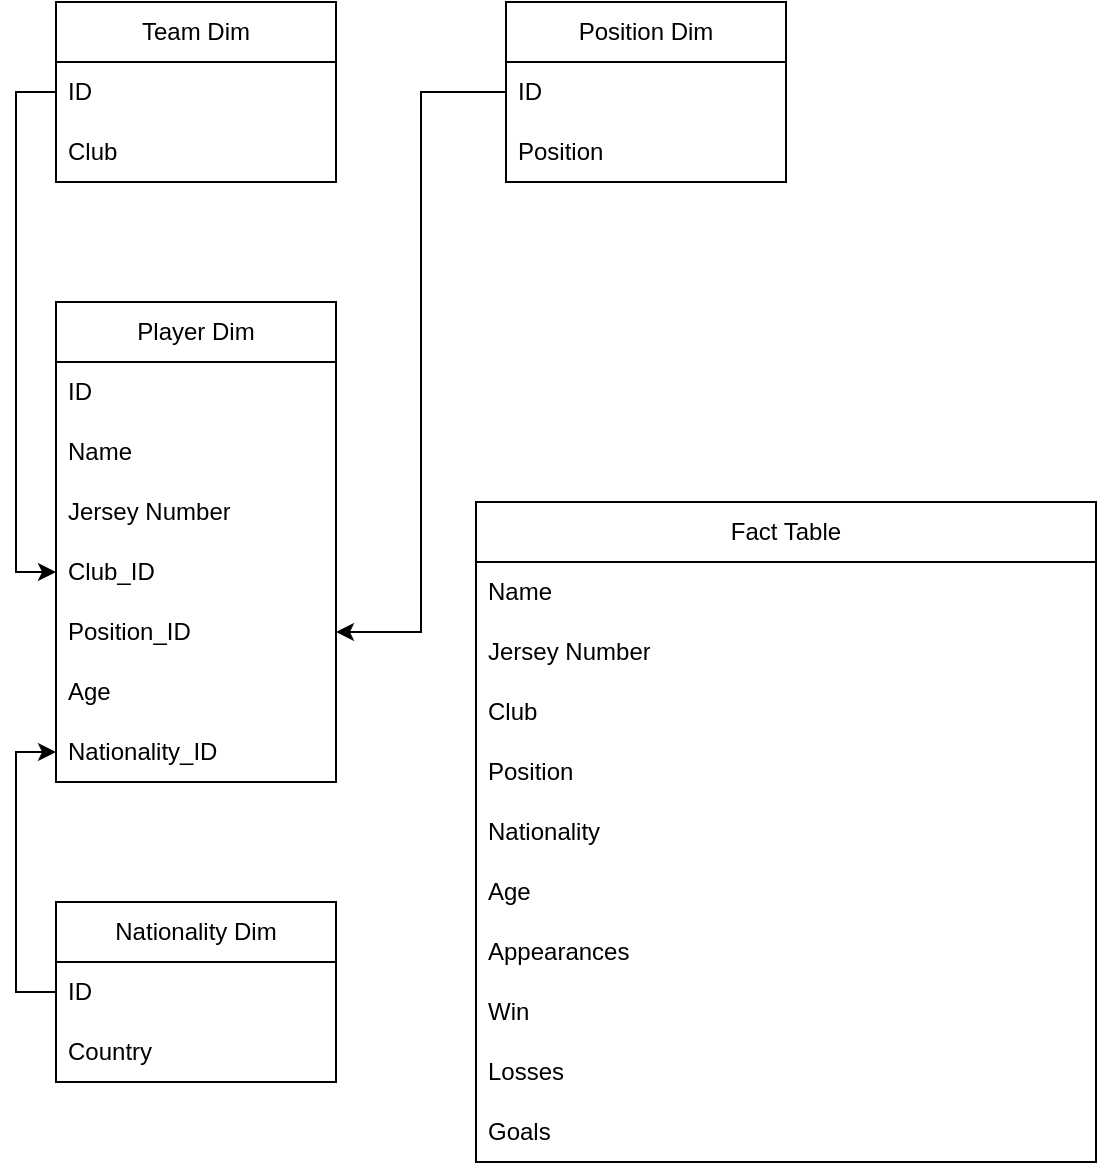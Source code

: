 <mxfile version="24.4.9" type="device">
  <diagram name="Page-1" id="5FbH5H_44AQR07Upz5ru">
    <mxGraphModel dx="1235" dy="768" grid="1" gridSize="10" guides="1" tooltips="1" connect="1" arrows="1" fold="1" page="1" pageScale="1" pageWidth="850" pageHeight="1100" math="0" shadow="0">
      <root>
        <mxCell id="0" />
        <mxCell id="1" parent="0" />
        <mxCell id="2wQO3YjKoLRIqp2OGTBW-1" value="Fact Table" style="swimlane;fontStyle=0;childLayout=stackLayout;horizontal=1;startSize=30;horizontalStack=0;resizeParent=1;resizeParentMax=0;resizeLast=0;collapsible=1;marginBottom=0;whiteSpace=wrap;html=1;" vertex="1" parent="1">
          <mxGeometry x="270" y="380" width="310" height="330" as="geometry" />
        </mxCell>
        <mxCell id="2wQO3YjKoLRIqp2OGTBW-2" value="Name" style="text;strokeColor=none;fillColor=none;align=left;verticalAlign=middle;spacingLeft=4;spacingRight=4;overflow=hidden;points=[[0,0.5],[1,0.5]];portConstraint=eastwest;rotatable=0;whiteSpace=wrap;html=1;" vertex="1" parent="2wQO3YjKoLRIqp2OGTBW-1">
          <mxGeometry y="30" width="310" height="30" as="geometry" />
        </mxCell>
        <mxCell id="2wQO3YjKoLRIqp2OGTBW-3" value="Jersey Number" style="text;strokeColor=none;fillColor=none;align=left;verticalAlign=middle;spacingLeft=4;spacingRight=4;overflow=hidden;points=[[0,0.5],[1,0.5]];portConstraint=eastwest;rotatable=0;whiteSpace=wrap;html=1;" vertex="1" parent="2wQO3YjKoLRIqp2OGTBW-1">
          <mxGeometry y="60" width="310" height="30" as="geometry" />
        </mxCell>
        <mxCell id="2wQO3YjKoLRIqp2OGTBW-4" value="Club" style="text;strokeColor=none;fillColor=none;align=left;verticalAlign=middle;spacingLeft=4;spacingRight=4;overflow=hidden;points=[[0,0.5],[1,0.5]];portConstraint=eastwest;rotatable=0;whiteSpace=wrap;html=1;" vertex="1" parent="2wQO3YjKoLRIqp2OGTBW-1">
          <mxGeometry y="90" width="310" height="30" as="geometry" />
        </mxCell>
        <mxCell id="2wQO3YjKoLRIqp2OGTBW-5" value="Position" style="text;strokeColor=none;fillColor=none;align=left;verticalAlign=middle;spacingLeft=4;spacingRight=4;overflow=hidden;points=[[0,0.5],[1,0.5]];portConstraint=eastwest;rotatable=0;whiteSpace=wrap;html=1;" vertex="1" parent="2wQO3YjKoLRIqp2OGTBW-1">
          <mxGeometry y="120" width="310" height="30" as="geometry" />
        </mxCell>
        <mxCell id="2wQO3YjKoLRIqp2OGTBW-6" value="Nationality" style="text;strokeColor=none;fillColor=none;align=left;verticalAlign=middle;spacingLeft=4;spacingRight=4;overflow=hidden;points=[[0,0.5],[1,0.5]];portConstraint=eastwest;rotatable=0;whiteSpace=wrap;html=1;" vertex="1" parent="2wQO3YjKoLRIqp2OGTBW-1">
          <mxGeometry y="150" width="310" height="30" as="geometry" />
        </mxCell>
        <mxCell id="2wQO3YjKoLRIqp2OGTBW-7" value="Age" style="text;strokeColor=none;fillColor=none;align=left;verticalAlign=middle;spacingLeft=4;spacingRight=4;overflow=hidden;points=[[0,0.5],[1,0.5]];portConstraint=eastwest;rotatable=0;whiteSpace=wrap;html=1;" vertex="1" parent="2wQO3YjKoLRIqp2OGTBW-1">
          <mxGeometry y="180" width="310" height="30" as="geometry" />
        </mxCell>
        <mxCell id="2wQO3YjKoLRIqp2OGTBW-8" value="Appearances" style="text;strokeColor=none;fillColor=none;align=left;verticalAlign=middle;spacingLeft=4;spacingRight=4;overflow=hidden;points=[[0,0.5],[1,0.5]];portConstraint=eastwest;rotatable=0;whiteSpace=wrap;html=1;" vertex="1" parent="2wQO3YjKoLRIqp2OGTBW-1">
          <mxGeometry y="210" width="310" height="30" as="geometry" />
        </mxCell>
        <mxCell id="2wQO3YjKoLRIqp2OGTBW-9" value="Win" style="text;strokeColor=none;fillColor=none;align=left;verticalAlign=middle;spacingLeft=4;spacingRight=4;overflow=hidden;points=[[0,0.5],[1,0.5]];portConstraint=eastwest;rotatable=0;whiteSpace=wrap;html=1;" vertex="1" parent="2wQO3YjKoLRIqp2OGTBW-1">
          <mxGeometry y="240" width="310" height="30" as="geometry" />
        </mxCell>
        <mxCell id="2wQO3YjKoLRIqp2OGTBW-10" value="Losses" style="text;strokeColor=none;fillColor=none;align=left;verticalAlign=middle;spacingLeft=4;spacingRight=4;overflow=hidden;points=[[0,0.5],[1,0.5]];portConstraint=eastwest;rotatable=0;whiteSpace=wrap;html=1;" vertex="1" parent="2wQO3YjKoLRIqp2OGTBW-1">
          <mxGeometry y="270" width="310" height="30" as="geometry" />
        </mxCell>
        <mxCell id="2wQO3YjKoLRIqp2OGTBW-12" value="Goals" style="text;strokeColor=none;fillColor=none;align=left;verticalAlign=middle;spacingLeft=4;spacingRight=4;overflow=hidden;points=[[0,0.5],[1,0.5]];portConstraint=eastwest;rotatable=0;whiteSpace=wrap;html=1;" vertex="1" parent="2wQO3YjKoLRIqp2OGTBW-1">
          <mxGeometry y="300" width="310" height="30" as="geometry" />
        </mxCell>
        <mxCell id="2wQO3YjKoLRIqp2OGTBW-13" value="Player Dim" style="swimlane;fontStyle=0;childLayout=stackLayout;horizontal=1;startSize=30;horizontalStack=0;resizeParent=1;resizeParentMax=0;resizeLast=0;collapsible=1;marginBottom=0;whiteSpace=wrap;html=1;" vertex="1" parent="1">
          <mxGeometry x="60" y="280" width="140" height="240" as="geometry" />
        </mxCell>
        <mxCell id="2wQO3YjKoLRIqp2OGTBW-14" value="ID" style="text;strokeColor=none;fillColor=none;align=left;verticalAlign=middle;spacingLeft=4;spacingRight=4;overflow=hidden;points=[[0,0.5],[1,0.5]];portConstraint=eastwest;rotatable=0;whiteSpace=wrap;html=1;" vertex="1" parent="2wQO3YjKoLRIqp2OGTBW-13">
          <mxGeometry y="30" width="140" height="30" as="geometry" />
        </mxCell>
        <mxCell id="2wQO3YjKoLRIqp2OGTBW-15" value="Name" style="text;strokeColor=none;fillColor=none;align=left;verticalAlign=middle;spacingLeft=4;spacingRight=4;overflow=hidden;points=[[0,0.5],[1,0.5]];portConstraint=eastwest;rotatable=0;whiteSpace=wrap;html=1;" vertex="1" parent="2wQO3YjKoLRIqp2OGTBW-13">
          <mxGeometry y="60" width="140" height="30" as="geometry" />
        </mxCell>
        <mxCell id="2wQO3YjKoLRIqp2OGTBW-20" value="Jersey Number" style="text;strokeColor=none;fillColor=none;align=left;verticalAlign=middle;spacingLeft=4;spacingRight=4;overflow=hidden;points=[[0,0.5],[1,0.5]];portConstraint=eastwest;rotatable=0;whiteSpace=wrap;html=1;" vertex="1" parent="2wQO3YjKoLRIqp2OGTBW-13">
          <mxGeometry y="90" width="140" height="30" as="geometry" />
        </mxCell>
        <mxCell id="2wQO3YjKoLRIqp2OGTBW-21" value="Club_ID" style="text;strokeColor=none;fillColor=none;align=left;verticalAlign=middle;spacingLeft=4;spacingRight=4;overflow=hidden;points=[[0,0.5],[1,0.5]];portConstraint=eastwest;rotatable=0;whiteSpace=wrap;html=1;" vertex="1" parent="2wQO3YjKoLRIqp2OGTBW-13">
          <mxGeometry y="120" width="140" height="30" as="geometry" />
        </mxCell>
        <mxCell id="2wQO3YjKoLRIqp2OGTBW-26" value="Position_ID" style="text;strokeColor=none;fillColor=none;align=left;verticalAlign=middle;spacingLeft=4;spacingRight=4;overflow=hidden;points=[[0,0.5],[1,0.5]];portConstraint=eastwest;rotatable=0;whiteSpace=wrap;html=1;" vertex="1" parent="2wQO3YjKoLRIqp2OGTBW-13">
          <mxGeometry y="150" width="140" height="30" as="geometry" />
        </mxCell>
        <mxCell id="2wQO3YjKoLRIqp2OGTBW-28" value="Age" style="text;strokeColor=none;fillColor=none;align=left;verticalAlign=middle;spacingLeft=4;spacingRight=4;overflow=hidden;points=[[0,0.5],[1,0.5]];portConstraint=eastwest;rotatable=0;whiteSpace=wrap;html=1;" vertex="1" parent="2wQO3YjKoLRIqp2OGTBW-13">
          <mxGeometry y="180" width="140" height="30" as="geometry" />
        </mxCell>
        <mxCell id="2wQO3YjKoLRIqp2OGTBW-30" value="Nationality_ID" style="text;strokeColor=none;fillColor=none;align=left;verticalAlign=middle;spacingLeft=4;spacingRight=4;overflow=hidden;points=[[0,0.5],[1,0.5]];portConstraint=eastwest;rotatable=0;whiteSpace=wrap;html=1;" vertex="1" parent="2wQO3YjKoLRIqp2OGTBW-13">
          <mxGeometry y="210" width="140" height="30" as="geometry" />
        </mxCell>
        <mxCell id="2wQO3YjKoLRIqp2OGTBW-17" value="Team Dim" style="swimlane;fontStyle=0;childLayout=stackLayout;horizontal=1;startSize=30;horizontalStack=0;resizeParent=1;resizeParentMax=0;resizeLast=0;collapsible=1;marginBottom=0;whiteSpace=wrap;html=1;" vertex="1" parent="1">
          <mxGeometry x="60" y="130" width="140" height="90" as="geometry" />
        </mxCell>
        <mxCell id="2wQO3YjKoLRIqp2OGTBW-18" value="ID" style="text;strokeColor=none;fillColor=none;align=left;verticalAlign=middle;spacingLeft=4;spacingRight=4;overflow=hidden;points=[[0,0.5],[1,0.5]];portConstraint=eastwest;rotatable=0;whiteSpace=wrap;html=1;" vertex="1" parent="2wQO3YjKoLRIqp2OGTBW-17">
          <mxGeometry y="30" width="140" height="30" as="geometry" />
        </mxCell>
        <mxCell id="2wQO3YjKoLRIqp2OGTBW-19" value="Club" style="text;strokeColor=none;fillColor=none;align=left;verticalAlign=middle;spacingLeft=4;spacingRight=4;overflow=hidden;points=[[0,0.5],[1,0.5]];portConstraint=eastwest;rotatable=0;whiteSpace=wrap;html=1;" vertex="1" parent="2wQO3YjKoLRIqp2OGTBW-17">
          <mxGeometry y="60" width="140" height="30" as="geometry" />
        </mxCell>
        <mxCell id="2wQO3YjKoLRIqp2OGTBW-22" style="edgeStyle=orthogonalEdgeStyle;rounded=0;orthogonalLoop=1;jettySize=auto;html=1;entryX=0;entryY=0.5;entryDx=0;entryDy=0;" edge="1" parent="1" source="2wQO3YjKoLRIqp2OGTBW-18" target="2wQO3YjKoLRIqp2OGTBW-21">
          <mxGeometry relative="1" as="geometry" />
        </mxCell>
        <mxCell id="2wQO3YjKoLRIqp2OGTBW-23" value="Position Dim" style="swimlane;fontStyle=0;childLayout=stackLayout;horizontal=1;startSize=30;horizontalStack=0;resizeParent=1;resizeParentMax=0;resizeLast=0;collapsible=1;marginBottom=0;whiteSpace=wrap;html=1;" vertex="1" parent="1">
          <mxGeometry x="285" y="130" width="140" height="90" as="geometry" />
        </mxCell>
        <mxCell id="2wQO3YjKoLRIqp2OGTBW-24" value="ID" style="text;strokeColor=none;fillColor=none;align=left;verticalAlign=middle;spacingLeft=4;spacingRight=4;overflow=hidden;points=[[0,0.5],[1,0.5]];portConstraint=eastwest;rotatable=0;whiteSpace=wrap;html=1;" vertex="1" parent="2wQO3YjKoLRIqp2OGTBW-23">
          <mxGeometry y="30" width="140" height="30" as="geometry" />
        </mxCell>
        <mxCell id="2wQO3YjKoLRIqp2OGTBW-25" value="Posi&lt;span style=&quot;background-color: initial;&quot;&gt;tion&lt;/span&gt;" style="text;strokeColor=none;fillColor=none;align=left;verticalAlign=middle;spacingLeft=4;spacingRight=4;overflow=hidden;points=[[0,0.5],[1,0.5]];portConstraint=eastwest;rotatable=0;whiteSpace=wrap;html=1;" vertex="1" parent="2wQO3YjKoLRIqp2OGTBW-23">
          <mxGeometry y="60" width="140" height="30" as="geometry" />
        </mxCell>
        <mxCell id="2wQO3YjKoLRIqp2OGTBW-27" style="edgeStyle=orthogonalEdgeStyle;rounded=0;orthogonalLoop=1;jettySize=auto;html=1;entryX=1;entryY=0.5;entryDx=0;entryDy=0;" edge="1" parent="1" source="2wQO3YjKoLRIqp2OGTBW-24" target="2wQO3YjKoLRIqp2OGTBW-26">
          <mxGeometry relative="1" as="geometry" />
        </mxCell>
        <mxCell id="2wQO3YjKoLRIqp2OGTBW-31" value="Nationality Dim" style="swimlane;fontStyle=0;childLayout=stackLayout;horizontal=1;startSize=30;horizontalStack=0;resizeParent=1;resizeParentMax=0;resizeLast=0;collapsible=1;marginBottom=0;whiteSpace=wrap;html=1;" vertex="1" parent="1">
          <mxGeometry x="60" y="580" width="140" height="90" as="geometry" />
        </mxCell>
        <mxCell id="2wQO3YjKoLRIqp2OGTBW-32" value="ID" style="text;strokeColor=none;fillColor=none;align=left;verticalAlign=middle;spacingLeft=4;spacingRight=4;overflow=hidden;points=[[0,0.5],[1,0.5]];portConstraint=eastwest;rotatable=0;whiteSpace=wrap;html=1;" vertex="1" parent="2wQO3YjKoLRIqp2OGTBW-31">
          <mxGeometry y="30" width="140" height="30" as="geometry" />
        </mxCell>
        <mxCell id="2wQO3YjKoLRIqp2OGTBW-33" value="Country" style="text;strokeColor=none;fillColor=none;align=left;verticalAlign=middle;spacingLeft=4;spacingRight=4;overflow=hidden;points=[[0,0.5],[1,0.5]];portConstraint=eastwest;rotatable=0;whiteSpace=wrap;html=1;" vertex="1" parent="2wQO3YjKoLRIqp2OGTBW-31">
          <mxGeometry y="60" width="140" height="30" as="geometry" />
        </mxCell>
        <mxCell id="2wQO3YjKoLRIqp2OGTBW-34" style="edgeStyle=orthogonalEdgeStyle;rounded=0;orthogonalLoop=1;jettySize=auto;html=1;entryX=0;entryY=0.5;entryDx=0;entryDy=0;" edge="1" parent="1" source="2wQO3YjKoLRIqp2OGTBW-32" target="2wQO3YjKoLRIqp2OGTBW-30">
          <mxGeometry relative="1" as="geometry" />
        </mxCell>
      </root>
    </mxGraphModel>
  </diagram>
</mxfile>
